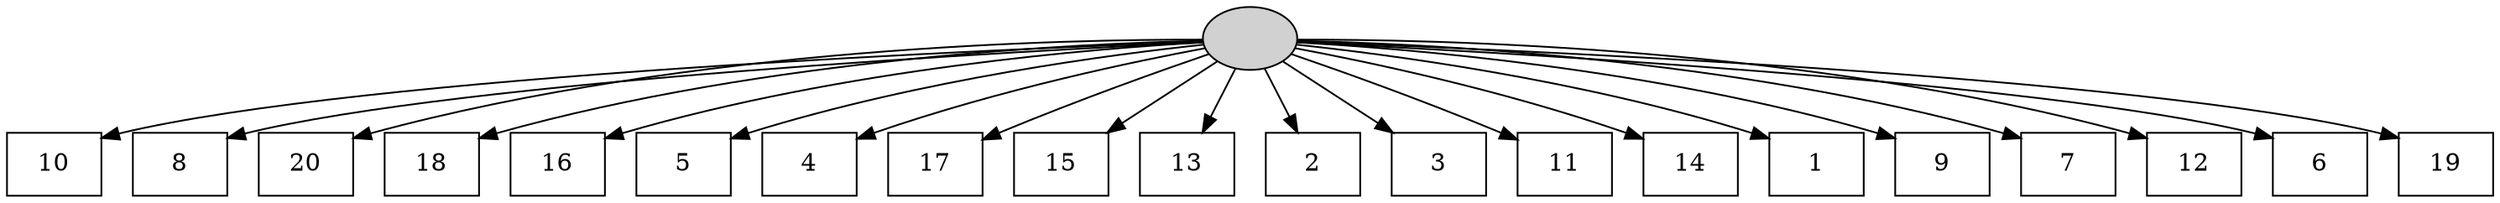 digraph G {
0[style=filled, fillcolor=grey82, label=""];
1[shape=box,style=filled, fillcolor=white,label="10\n"];
2[shape=box,style=filled, fillcolor=white,label="8\n"];
3[shape=box,style=filled, fillcolor=white,label="20\n"];
4[shape=box,style=filled, fillcolor=white,label="18\n"];
5[shape=box,style=filled, fillcolor=white,label="16\n"];
6[shape=box,style=filled, fillcolor=white,label="5\n"];
7[shape=box,style=filled, fillcolor=white,label="4\n"];
8[shape=box,style=filled, fillcolor=white,label="17\n"];
9[shape=box,style=filled, fillcolor=white,label="15\n"];
10[shape=box,style=filled, fillcolor=white,label="13\n"];
11[shape=box,style=filled, fillcolor=white,label="2\n"];
12[shape=box,style=filled, fillcolor=white,label="3\n"];
13[shape=box,style=filled, fillcolor=white,label="11\n"];
14[shape=box,style=filled, fillcolor=white,label="14\n"];
15[shape=box,style=filled, fillcolor=white,label="1\n"];
16[shape=box,style=filled, fillcolor=white,label="9\n"];
17[shape=box,style=filled, fillcolor=white,label="7\n"];
18[shape=box,style=filled, fillcolor=white,label="12\n"];
19[shape=box,style=filled, fillcolor=white,label="6\n"];
20[shape=box,style=filled, fillcolor=white,label="19\n"];
0->1 ;
0->2 ;
0->3 ;
0->4 ;
0->5 ;
0->6 ;
0->7 ;
0->8 ;
0->9 ;
0->10 ;
0->11 ;
0->12 ;
0->13 ;
0->14 ;
0->15 ;
0->16 ;
0->17 ;
0->18 ;
0->19 ;
0->20 ;
}
